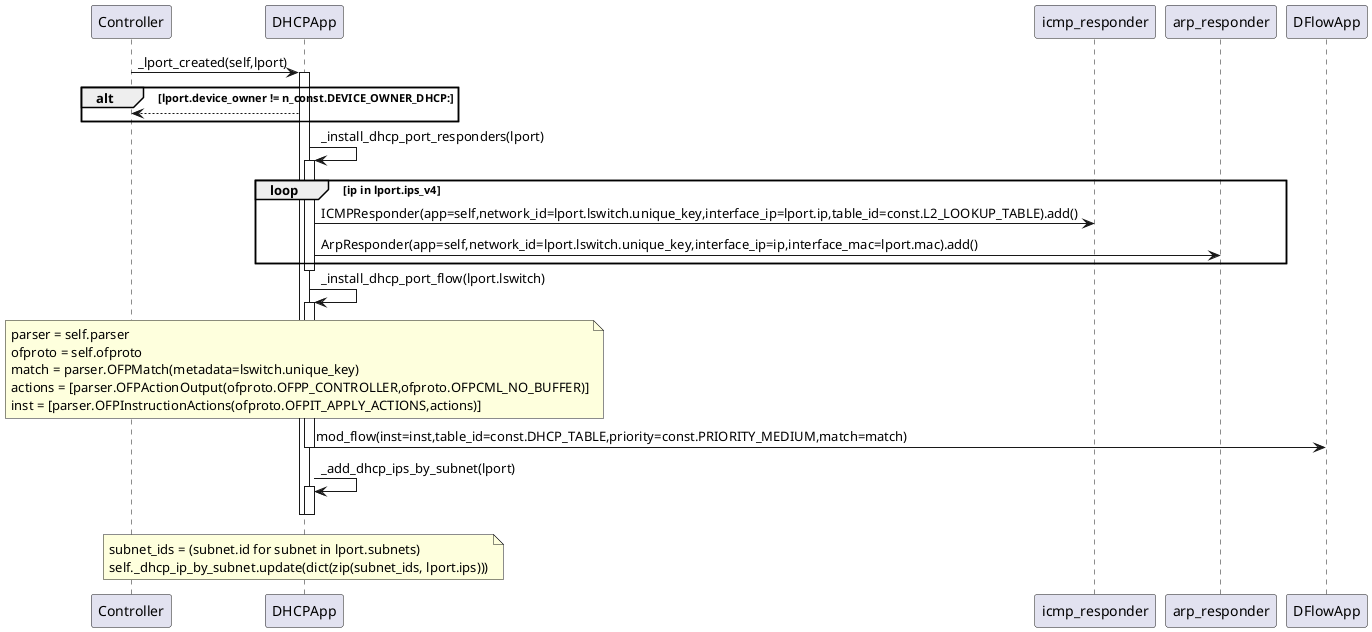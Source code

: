 @startuml  logical port created
Controller->DHCPApp:_lport_created(self,lport)
activate DHCPApp
alt lport.device_owner != n_const.DEVICE_OWNER_DHCP:
    DHCPApp-->Controller
end
DHCPApp->DHCPApp:_install_dhcp_port_responders(lport)
activate DHCPApp
loop ip in lport.ips_v4
    DHCPApp->icmp_responder:ICMPResponder(app=self,network_id=lport.lswitch.unique_key,interface_ip=lport.ip,table_id=const.L2_LOOKUP_TABLE).add()
    DHCPApp->arp_responder:ArpResponder(app=self,network_id=lport.lswitch.unique_key,interface_ip=ip,interface_mac=lport.mac).add()
end
deactivate
DHCPApp->DHCPApp:_install_dhcp_port_flow(lport.lswitch)
activate DHCPApp
note over DHCPApp
    parser = self.parser
    ofproto = self.ofproto
    match = parser.OFPMatch(metadata=lswitch.unique_key)
    actions = [parser.OFPActionOutput(ofproto.OFPP_CONTROLLER,ofproto.OFPCML_NO_BUFFER)]
    inst = [parser.OFPInstructionActions(ofproto.OFPIT_APPLY_ACTIONS,actions)]
end note
DHCPApp->DFlowApp:mod_flow(inst=inst,table_id=const.DHCP_TABLE,priority=const.PRIORITY_MEDIUM,match=match)
deactivate
DHCPApp->DHCPApp:_add_dhcp_ips_by_subnet(lport)
activate DHCPApp
note over DHCPApp
    subnet_ids = (subnet.id for subnet in lport.subnets)
    self._dhcp_ip_by_subnet.update(dict(zip(subnet_ids, lport.ips)))
end note
deactivate
deactivate
@enduml